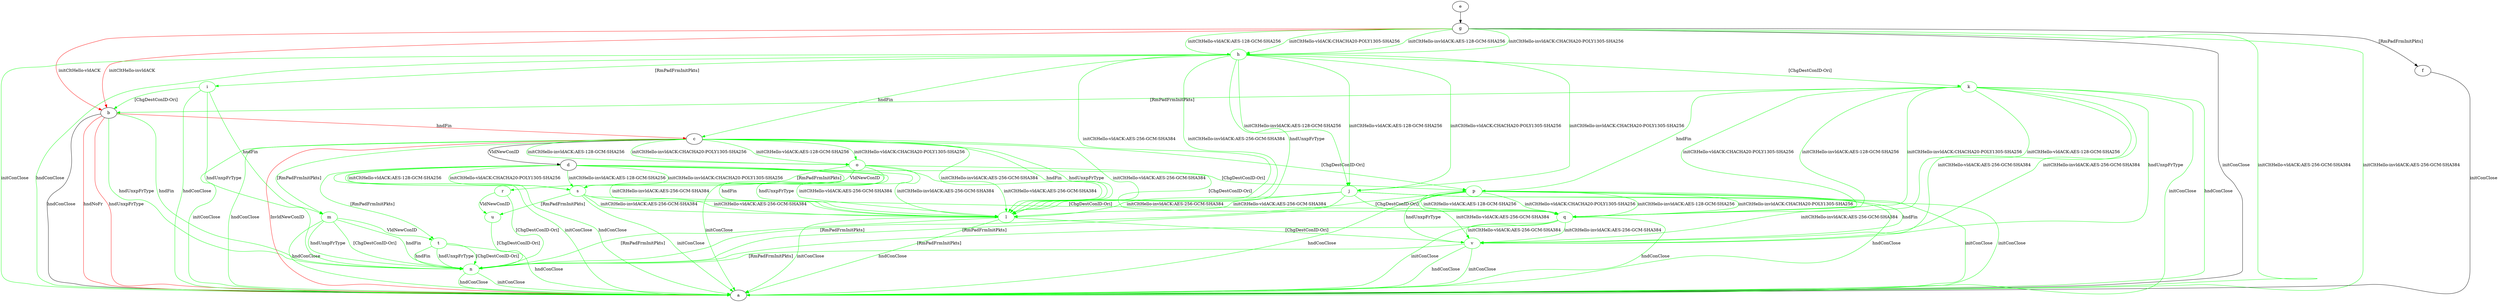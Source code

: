 digraph "" {
	b -> a	[key=0,
		label="hndConClose "];
	b -> a	[key=1,
		color=red,
		label="hndNoFr "];
	b -> a	[key=2,
		color=red,
		label="hndUnxpFrType "];
	b -> c	[key=0,
		color=red,
		label="hndFin "];
	n	[color=green];
	b -> n	[key=0,
		color=green,
		label="hndFin "];
	b -> n	[key=1,
		color=green,
		label="hndUnxpFrType "];
	c -> a	[key=0,
		color=green,
		label="initConClose "];
	c -> a	[key=1,
		color=green,
		label="hndConClose "];
	c -> a	[key=2,
		color=red,
		label="InvldNewConID "];
	c -> d	[key=0,
		label="VldNewConID "];
	l	[color=green];
	c -> l	[key=0,
		color=green,
		label="initCltHello-vldACK:AES-256-GCM-SHA384 "];
	c -> l	[key=1,
		color=green,
		label="initCltHello-invldACK:AES-256-GCM-SHA384 "];
	c -> l	[key=2,
		color=green,
		label="hndFin "];
	c -> l	[key=3,
		color=green,
		label="hndUnxpFrType "];
	m	[color=green];
	c -> m	[key=0,
		color=green,
		label="[RmPadFrmInitPkts] "];
	o	[color=green];
	c -> o	[key=0,
		color=green,
		label="initCltHello-vldACK:AES-128-GCM-SHA256 "];
	c -> o	[key=1,
		color=green,
		label="initCltHello-vldACK:CHACHA20-POLY1305-SHA256 "];
	c -> o	[key=2,
		color=green,
		label="initCltHello-invldACK:AES-128-GCM-SHA256 "];
	c -> o	[key=3,
		color=green,
		label="initCltHello-invldACK:CHACHA20-POLY1305-SHA256 "];
	p	[color=green];
	c -> p	[key=0,
		color=green,
		label="[ChgDestConID-Ori] "];
	d -> a	[key=0,
		color=green,
		label="initConClose "];
	d -> a	[key=1,
		color=green,
		label="hndConClose "];
	d -> l	[key=0,
		color=green,
		label="initCltHello-vldACK:AES-256-GCM-SHA384 "];
	d -> l	[key=1,
		color=green,
		label="initCltHello-invldACK:AES-256-GCM-SHA384 "];
	d -> l	[key=2,
		color=green,
		label="hndFin "];
	d -> l	[key=3,
		color=green,
		label="hndUnxpFrType "];
	d -> p	[key=0,
		color=green,
		label="[ChgDestConID-Ori] "];
	s	[color=green];
	d -> s	[key=0,
		color=green,
		label="initCltHello-vldACK:AES-128-GCM-SHA256 "];
	d -> s	[key=1,
		color=green,
		label="initCltHello-vldACK:CHACHA20-POLY1305-SHA256 "];
	d -> s	[key=2,
		color=green,
		label="initCltHello-invldACK:AES-128-GCM-SHA256 "];
	d -> s	[key=3,
		color=green,
		label="initCltHello-invldACK:CHACHA20-POLY1305-SHA256 "];
	t	[color=green];
	d -> t	[key=0,
		color=green,
		label="[RmPadFrmInitPkts] "];
	e -> g	[key=0];
	f -> a	[key=0,
		label="initConClose "];
	g -> a	[key=0,
		label="initConClose "];
	g -> a	[key=1,
		color=green,
		label="initCltHello-vldACK:AES-256-GCM-SHA384 "];
	g -> a	[key=2,
		color=green,
		label="initCltHello-invldACK:AES-256-GCM-SHA384 "];
	g -> b	[key=0,
		color=red,
		label="initCltHello-vldACK "];
	g -> b	[key=1,
		color=red,
		label="initCltHello-invldACK "];
	g -> f	[key=0,
		label="[RmPadFrmInitPkts] "];
	h	[color=green];
	g -> h	[key=0,
		color=green,
		label="initCltHello-vldACK:AES-128-GCM-SHA256 "];
	g -> h	[key=1,
		color=green,
		label="initCltHello-vldACK:CHACHA20-POLY1305-SHA256 "];
	g -> h	[key=2,
		color=green,
		label="initCltHello-invldACK:AES-128-GCM-SHA256 "];
	g -> h	[key=3,
		color=green,
		label="initCltHello-invldACK:CHACHA20-POLY1305-SHA256 "];
	h -> a	[key=0,
		color=green,
		label="initConClose "];
	h -> a	[key=1,
		color=green,
		label="hndConClose "];
	h -> c	[key=0,
		color=green,
		label="hndFin "];
	i	[color=green];
	h -> i	[key=0,
		color=green,
		label="[RmPadFrmInitPkts] "];
	j	[color=green];
	h -> j	[key=0,
		color=green,
		label="initCltHello-vldACK:AES-128-GCM-SHA256 "];
	h -> j	[key=1,
		color=green,
		label="initCltHello-vldACK:CHACHA20-POLY1305-SHA256 "];
	h -> j	[key=2,
		color=green,
		label="initCltHello-invldACK:AES-128-GCM-SHA256 "];
	h -> j	[key=3,
		color=green,
		label="initCltHello-invldACK:CHACHA20-POLY1305-SHA256 "];
	k	[color=green];
	h -> k	[key=0,
		color=green,
		label="[ChgDestConID-Ori] "];
	h -> l	[key=0,
		color=green,
		label="initCltHello-vldACK:AES-256-GCM-SHA384 "];
	h -> l	[key=1,
		color=green,
		label="initCltHello-invldACK:AES-256-GCM-SHA384 "];
	h -> l	[key=2,
		color=green,
		label="hndUnxpFrType "];
	i -> a	[key=0,
		color=green,
		label="hndConClose "];
	i -> b	[key=0,
		color=green,
		label="[ChgDestConID-Ori] "];
	i -> m	[key=0,
		color=green,
		label="hndFin "];
	i -> n	[key=0,
		color=green,
		label="hndUnxpFrType "];
	j -> a	[key=0,
		color=green,
		label="initConClose "];
	j -> a	[key=1,
		color=green,
		label="hndConClose "];
	j -> l	[key=0,
		color=green,
		label="initCltHello-vldACK:AES-256-GCM-SHA384 "];
	j -> l	[key=1,
		color=green,
		label="initCltHello-invldACK:AES-256-GCM-SHA384 "];
	j -> n	[key=0,
		color=green,
		label="[RmPadFrmInitPkts] "];
	q	[color=green];
	j -> q	[key=0,
		color=green,
		label="[ChgDestConID-Ori] "];
	k -> a	[key=0,
		color=green,
		label="initConClose "];
	k -> a	[key=1,
		color=green,
		label="hndConClose "];
	k -> b	[key=0,
		color=green,
		label="[RmPadFrmInitPkts] "];
	k -> p	[key=0,
		color=green,
		label="hndFin "];
	k -> q	[key=0,
		color=green,
		label="initCltHello-vldACK:AES-128-GCM-SHA256 "];
	k -> q	[key=1,
		color=green,
		label="initCltHello-vldACK:CHACHA20-POLY1305-SHA256 "];
	k -> q	[key=2,
		color=green,
		label="initCltHello-invldACK:AES-128-GCM-SHA256 "];
	k -> q	[key=3,
		color=green,
		label="initCltHello-invldACK:CHACHA20-POLY1305-SHA256 "];
	v	[color=green];
	k -> v	[key=0,
		color=green,
		label="initCltHello-vldACK:AES-256-GCM-SHA384 "];
	k -> v	[key=1,
		color=green,
		label="initCltHello-invldACK:AES-256-GCM-SHA384 "];
	k -> v	[key=2,
		color=green,
		label="hndUnxpFrType "];
	l -> a	[key=0,
		color=green,
		label="initConClose "];
	l -> a	[key=1,
		color=green,
		label="hndConClose "];
	l -> n	[key=0,
		color=green,
		label="[RmPadFrmInitPkts] "];
	l -> v	[key=0,
		color=green,
		label="[ChgDestConID-Ori] "];
	m -> a	[key=0,
		color=green,
		label="hndConClose "];
	m -> n	[key=0,
		color=green,
		label="hndFin "];
	m -> n	[key=1,
		color=green,
		label="hndUnxpFrType "];
	m -> n	[key=2,
		color=green,
		label="[ChgDestConID-Ori] "];
	m -> t	[key=0,
		color=green,
		label="VldNewConID "];
	n -> a	[key=0,
		color=green,
		label="initConClose "];
	n -> a	[key=1,
		color=green,
		label="hndConClose "];
	o -> a	[key=0,
		color=green,
		label="initConClose "];
	o -> l	[key=0,
		color=green,
		label="initCltHello-vldACK:AES-256-GCM-SHA384 "];
	o -> l	[key=1,
		color=green,
		label="initCltHello-invldACK:AES-256-GCM-SHA384 "];
	o -> q	[key=0,
		color=green,
		label="[ChgDestConID-Ori] "];
	r	[color=green];
	o -> r	[key=0,
		color=green,
		label="[RmPadFrmInitPkts] "];
	o -> s	[key=0,
		color=green,
		label="VldNewConID "];
	p -> a	[key=0,
		color=green,
		label="initConClose "];
	p -> a	[key=1,
		color=green,
		label="hndConClose "];
	p -> n	[key=0,
		color=green,
		label="[RmPadFrmInitPkts] "];
	p -> q	[key=0,
		color=green,
		label="initCltHello-vldACK:AES-128-GCM-SHA256 "];
	p -> q	[key=1,
		color=green,
		label="initCltHello-vldACK:CHACHA20-POLY1305-SHA256 "];
	p -> q	[key=2,
		color=green,
		label="initCltHello-invldACK:AES-128-GCM-SHA256 "];
	p -> q	[key=3,
		color=green,
		label="initCltHello-invldACK:CHACHA20-POLY1305-SHA256 "];
	p -> v	[key=0,
		color=green,
		label="initCltHello-vldACK:AES-256-GCM-SHA384 "];
	p -> v	[key=1,
		color=green,
		label="initCltHello-invldACK:AES-256-GCM-SHA384 "];
	p -> v	[key=2,
		color=green,
		label="hndFin "];
	p -> v	[key=3,
		color=green,
		label="hndUnxpFrType "];
	q -> a	[key=0,
		color=green,
		label="initConClose "];
	q -> a	[key=1,
		color=green,
		label="hndConClose "];
	q -> n	[key=0,
		color=green,
		label="[RmPadFrmInitPkts] "];
	q -> v	[key=0,
		color=green,
		label="initCltHello-vldACK:AES-256-GCM-SHA384 "];
	q -> v	[key=1,
		color=green,
		label="initCltHello-invldACK:AES-256-GCM-SHA384 "];
	r -> n	[key=0,
		color=green,
		label="[ChgDestConID-Ori] "];
	u	[color=green];
	r -> u	[key=0,
		color=green,
		label="VldNewConID "];
	s -> a	[key=0,
		color=green,
		label="initConClose "];
	s -> l	[key=0,
		color=green,
		label="initCltHello-vldACK:AES-256-GCM-SHA384 "];
	s -> l	[key=1,
		color=green,
		label="initCltHello-invldACK:AES-256-GCM-SHA384 "];
	s -> q	[key=0,
		color=green,
		label="[ChgDestConID-Ori] "];
	s -> u	[key=0,
		color=green,
		label="[RmPadFrmInitPkts] "];
	t -> a	[key=0,
		color=green,
		label="hndConClose "];
	t -> n	[key=0,
		color=green,
		label="hndFin "];
	t -> n	[key=1,
		color=green,
		label="hndUnxpFrType "];
	t -> n	[key=2,
		color=green,
		label="[ChgDestConID-Ori] "];
	u -> n	[key=0,
		color=green,
		label="[ChgDestConID-Ori] "];
	v -> a	[key=0,
		color=green,
		label="initConClose "];
	v -> a	[key=1,
		color=green,
		label="hndConClose "];
	v -> n	[key=0,
		color=green,
		label="[RmPadFrmInitPkts] "];
}
